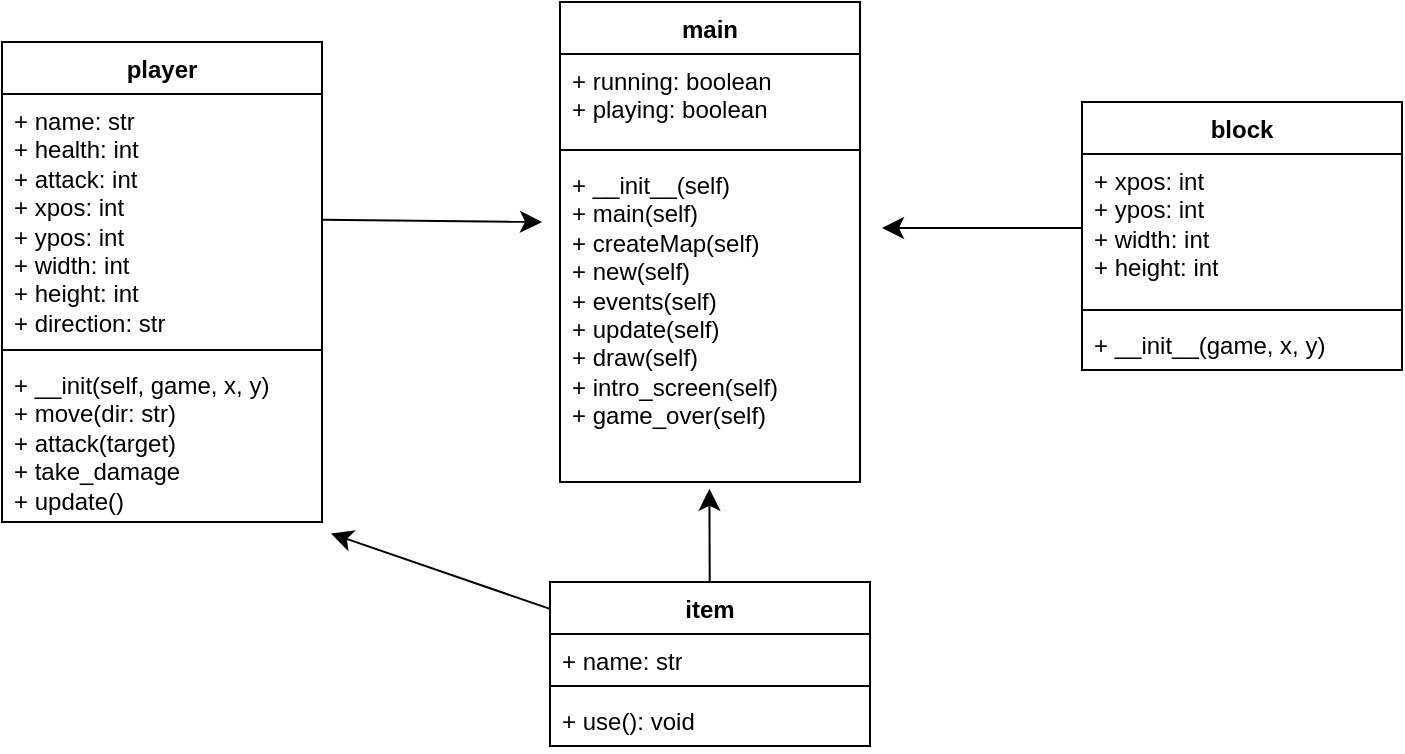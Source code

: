 <mxfile version="24.1.0" type="github">
  <diagram id="C5RBs43oDa-KdzZeNtuy" name="Page-1">
    <mxGraphModel dx="1312" dy="820" grid="1" gridSize="10" guides="1" tooltips="1" connect="1" arrows="1" fold="1" page="1" pageScale="1" pageWidth="827" pageHeight="1169" math="0" shadow="0">
      <root>
        <mxCell id="WIyWlLk6GJQsqaUBKTNV-0" />
        <mxCell id="WIyWlLk6GJQsqaUBKTNV-1" parent="WIyWlLk6GJQsqaUBKTNV-0" />
        <mxCell id="h4VSdzEleITIMGRDdYMR-4" value="main" style="swimlane;fontStyle=1;align=center;verticalAlign=top;childLayout=stackLayout;horizontal=1;startSize=26;horizontalStack=0;resizeParent=1;resizeParentMax=0;resizeLast=0;collapsible=1;marginBottom=0;whiteSpace=wrap;html=1;" vertex="1" parent="WIyWlLk6GJQsqaUBKTNV-1">
          <mxGeometry x="339" y="170" width="150" height="240" as="geometry" />
        </mxCell>
        <mxCell id="h4VSdzEleITIMGRDdYMR-5" value="+ running: boolean&lt;br&gt;+ playing: boolean" style="text;strokeColor=none;fillColor=none;align=left;verticalAlign=top;spacingLeft=4;spacingRight=4;overflow=hidden;rotatable=0;points=[[0,0.5],[1,0.5]];portConstraint=eastwest;whiteSpace=wrap;html=1;" vertex="1" parent="h4VSdzEleITIMGRDdYMR-4">
          <mxGeometry y="26" width="150" height="44" as="geometry" />
        </mxCell>
        <mxCell id="h4VSdzEleITIMGRDdYMR-6" value="" style="line;strokeWidth=1;fillColor=none;align=left;verticalAlign=middle;spacingTop=-1;spacingLeft=3;spacingRight=3;rotatable=0;labelPosition=right;points=[];portConstraint=eastwest;strokeColor=inherit;" vertex="1" parent="h4VSdzEleITIMGRDdYMR-4">
          <mxGeometry y="70" width="150" height="8" as="geometry" />
        </mxCell>
        <mxCell id="h4VSdzEleITIMGRDdYMR-7" value="&lt;div&gt;&lt;span style=&quot;background-color: initial;&quot;&gt;+ __init__(self)&lt;/span&gt;&lt;br&gt;&lt;/div&gt;&lt;div&gt;+ main(self)&lt;/div&gt;&lt;div&gt;+ createMap(self)&lt;/div&gt;&lt;div&gt;+ new(self)&lt;/div&gt;&lt;div&gt;+ events(self)&lt;/div&gt;&lt;div&gt;+ update(self)&lt;/div&gt;&lt;div&gt;+ draw(self)&lt;/div&gt;&lt;div&gt;+ intro_screen(self)&lt;/div&gt;&lt;div&gt;+ game_over(self)&lt;br&gt;&lt;br&gt;&lt;/div&gt;" style="text;strokeColor=none;fillColor=none;align=left;verticalAlign=top;spacingLeft=4;spacingRight=4;overflow=hidden;rotatable=0;points=[[0,0.5],[1,0.5]];portConstraint=eastwest;whiteSpace=wrap;html=1;" vertex="1" parent="h4VSdzEleITIMGRDdYMR-4">
          <mxGeometry y="78" width="150" height="162" as="geometry" />
        </mxCell>
        <mxCell id="h4VSdzEleITIMGRDdYMR-8" value="player" style="swimlane;fontStyle=1;align=center;verticalAlign=top;childLayout=stackLayout;horizontal=1;startSize=26;horizontalStack=0;resizeParent=1;resizeParentMax=0;resizeLast=0;collapsible=1;marginBottom=0;whiteSpace=wrap;html=1;" vertex="1" parent="WIyWlLk6GJQsqaUBKTNV-1">
          <mxGeometry x="60" y="190" width="160" height="240" as="geometry" />
        </mxCell>
        <mxCell id="h4VSdzEleITIMGRDdYMR-9" value="&lt;div&gt;+ name: str&lt;/div&gt;+ health: int&lt;div&gt;+ attack: int&lt;/div&gt;&lt;div&gt;+ xpos: int&lt;/div&gt;&lt;div&gt;+ ypos: int&lt;/div&gt;&lt;div&gt;+ width: int&lt;/div&gt;&lt;div&gt;+ height: int&lt;/div&gt;&lt;div&gt;+ direction: str&lt;br&gt;&lt;br&gt;&lt;/div&gt;" style="text;strokeColor=none;fillColor=none;align=left;verticalAlign=top;spacingLeft=4;spacingRight=4;overflow=hidden;rotatable=0;points=[[0,0.5],[1,0.5]];portConstraint=eastwest;whiteSpace=wrap;html=1;" vertex="1" parent="h4VSdzEleITIMGRDdYMR-8">
          <mxGeometry y="26" width="160" height="124" as="geometry" />
        </mxCell>
        <mxCell id="h4VSdzEleITIMGRDdYMR-10" value="" style="line;strokeWidth=1;fillColor=none;align=left;verticalAlign=middle;spacingTop=-1;spacingLeft=3;spacingRight=3;rotatable=0;labelPosition=right;points=[];portConstraint=eastwest;strokeColor=inherit;" vertex="1" parent="h4VSdzEleITIMGRDdYMR-8">
          <mxGeometry y="150" width="160" height="8" as="geometry" />
        </mxCell>
        <mxCell id="h4VSdzEleITIMGRDdYMR-11" value="+ __init(self, game, x, y)&lt;div&gt;+ move(dir: str)&lt;div&gt;+ attack(target)&lt;/div&gt;&lt;div&gt;+ take_damage&lt;/div&gt;&lt;div&gt;+ update()&lt;/div&gt;&lt;/div&gt;" style="text;strokeColor=none;fillColor=none;align=left;verticalAlign=top;spacingLeft=4;spacingRight=4;overflow=hidden;rotatable=0;points=[[0,0.5],[1,0.5]];portConstraint=eastwest;whiteSpace=wrap;html=1;" vertex="1" parent="h4VSdzEleITIMGRDdYMR-8">
          <mxGeometry y="158" width="160" height="82" as="geometry" />
        </mxCell>
        <mxCell id="h4VSdzEleITIMGRDdYMR-12" value="item" style="swimlane;fontStyle=1;align=center;verticalAlign=top;childLayout=stackLayout;horizontal=1;startSize=26;horizontalStack=0;resizeParent=1;resizeParentMax=0;resizeLast=0;collapsible=1;marginBottom=0;whiteSpace=wrap;html=1;" vertex="1" parent="WIyWlLk6GJQsqaUBKTNV-1">
          <mxGeometry x="334" y="460" width="160" height="82" as="geometry" />
        </mxCell>
        <mxCell id="h4VSdzEleITIMGRDdYMR-13" value="+ name: str" style="text;strokeColor=none;fillColor=none;align=left;verticalAlign=top;spacingLeft=4;spacingRight=4;overflow=hidden;rotatable=0;points=[[0,0.5],[1,0.5]];portConstraint=eastwest;whiteSpace=wrap;html=1;" vertex="1" parent="h4VSdzEleITIMGRDdYMR-12">
          <mxGeometry y="26" width="160" height="22" as="geometry" />
        </mxCell>
        <mxCell id="h4VSdzEleITIMGRDdYMR-14" value="" style="line;strokeWidth=1;fillColor=none;align=left;verticalAlign=middle;spacingTop=-1;spacingLeft=3;spacingRight=3;rotatable=0;labelPosition=right;points=[];portConstraint=eastwest;strokeColor=inherit;" vertex="1" parent="h4VSdzEleITIMGRDdYMR-12">
          <mxGeometry y="48" width="160" height="8" as="geometry" />
        </mxCell>
        <mxCell id="h4VSdzEleITIMGRDdYMR-15" value="+ use(): void" style="text;strokeColor=none;fillColor=none;align=left;verticalAlign=top;spacingLeft=4;spacingRight=4;overflow=hidden;rotatable=0;points=[[0,0.5],[1,0.5]];portConstraint=eastwest;whiteSpace=wrap;html=1;" vertex="1" parent="h4VSdzEleITIMGRDdYMR-12">
          <mxGeometry y="56" width="160" height="26" as="geometry" />
        </mxCell>
        <mxCell id="h4VSdzEleITIMGRDdYMR-18" style="edgeStyle=none;curved=1;rounded=0;orthogonalLoop=1;jettySize=auto;html=1;entryX=0;entryY=0.5;entryDx=0;entryDy=0;fontSize=12;startSize=8;endSize=8;" edge="1" parent="h4VSdzEleITIMGRDdYMR-12" source="h4VSdzEleITIMGRDdYMR-13" target="h4VSdzEleITIMGRDdYMR-13">
          <mxGeometry relative="1" as="geometry" />
        </mxCell>
        <mxCell id="h4VSdzEleITIMGRDdYMR-19" style="edgeStyle=none;curved=1;rounded=0;orthogonalLoop=1;jettySize=auto;html=1;entryX=0;entryY=0.5;entryDx=0;entryDy=0;fontSize=12;startSize=8;endSize=8;" edge="1" parent="h4VSdzEleITIMGRDdYMR-12" source="h4VSdzEleITIMGRDdYMR-13" target="h4VSdzEleITIMGRDdYMR-13">
          <mxGeometry relative="1" as="geometry" />
        </mxCell>
        <mxCell id="h4VSdzEleITIMGRDdYMR-17" style="edgeStyle=none;curved=1;rounded=0;orthogonalLoop=1;jettySize=auto;html=1;fontSize=12;startSize=8;endSize=8;" edge="1" parent="WIyWlLk6GJQsqaUBKTNV-1" source="h4VSdzEleITIMGRDdYMR-9">
          <mxGeometry relative="1" as="geometry">
            <mxPoint x="330" y="280" as="targetPoint" />
          </mxGeometry>
        </mxCell>
        <mxCell id="h4VSdzEleITIMGRDdYMR-20" style="edgeStyle=none;curved=1;rounded=0;orthogonalLoop=1;jettySize=auto;html=1;entryX=1.028;entryY=1.07;entryDx=0;entryDy=0;entryPerimeter=0;fontSize=12;startSize=8;endSize=8;" edge="1" parent="WIyWlLk6GJQsqaUBKTNV-1" source="h4VSdzEleITIMGRDdYMR-12" target="h4VSdzEleITIMGRDdYMR-11">
          <mxGeometry relative="1" as="geometry" />
        </mxCell>
        <mxCell id="h4VSdzEleITIMGRDdYMR-21" value="block" style="swimlane;fontStyle=1;align=center;verticalAlign=top;childLayout=stackLayout;horizontal=1;startSize=26;horizontalStack=0;resizeParent=1;resizeParentMax=0;resizeLast=0;collapsible=1;marginBottom=0;whiteSpace=wrap;html=1;" vertex="1" parent="WIyWlLk6GJQsqaUBKTNV-1">
          <mxGeometry x="600" y="220" width="160" height="134" as="geometry" />
        </mxCell>
        <mxCell id="h4VSdzEleITIMGRDdYMR-26" style="edgeStyle=none;curved=1;rounded=0;orthogonalLoop=1;jettySize=auto;html=1;fontSize=12;startSize=8;endSize=8;" edge="1" parent="h4VSdzEleITIMGRDdYMR-21" source="h4VSdzEleITIMGRDdYMR-22">
          <mxGeometry relative="1" as="geometry">
            <mxPoint x="-100.0" y="63" as="targetPoint" />
          </mxGeometry>
        </mxCell>
        <mxCell id="h4VSdzEleITIMGRDdYMR-22" value="+ xpos: int&lt;div&gt;+ ypos: int&lt;/div&gt;&lt;div&gt;+ width: int&lt;br&gt;+ height: int&lt;br&gt;&lt;br&gt;&lt;/div&gt;" style="text;strokeColor=none;fillColor=none;align=left;verticalAlign=top;spacingLeft=4;spacingRight=4;overflow=hidden;rotatable=0;points=[[0,0.5],[1,0.5]];portConstraint=eastwest;whiteSpace=wrap;html=1;" vertex="1" parent="h4VSdzEleITIMGRDdYMR-21">
          <mxGeometry y="26" width="160" height="74" as="geometry" />
        </mxCell>
        <mxCell id="h4VSdzEleITIMGRDdYMR-23" value="" style="line;strokeWidth=1;fillColor=none;align=left;verticalAlign=middle;spacingTop=-1;spacingLeft=3;spacingRight=3;rotatable=0;labelPosition=right;points=[];portConstraint=eastwest;strokeColor=inherit;" vertex="1" parent="h4VSdzEleITIMGRDdYMR-21">
          <mxGeometry y="100" width="160" height="8" as="geometry" />
        </mxCell>
        <mxCell id="h4VSdzEleITIMGRDdYMR-24" value="+ __init__(game, x, y)" style="text;strokeColor=none;fillColor=none;align=left;verticalAlign=top;spacingLeft=4;spacingRight=4;overflow=hidden;rotatable=0;points=[[0,0.5],[1,0.5]];portConstraint=eastwest;whiteSpace=wrap;html=1;" vertex="1" parent="h4VSdzEleITIMGRDdYMR-21">
          <mxGeometry y="108" width="160" height="26" as="geometry" />
        </mxCell>
        <mxCell id="h4VSdzEleITIMGRDdYMR-27" style="edgeStyle=none;curved=1;rounded=0;orthogonalLoop=1;jettySize=auto;html=1;entryX=0.498;entryY=1.021;entryDx=0;entryDy=0;entryPerimeter=0;fontSize=12;startSize=8;endSize=8;" edge="1" parent="WIyWlLk6GJQsqaUBKTNV-1" source="h4VSdzEleITIMGRDdYMR-12" target="h4VSdzEleITIMGRDdYMR-7">
          <mxGeometry relative="1" as="geometry" />
        </mxCell>
      </root>
    </mxGraphModel>
  </diagram>
</mxfile>
